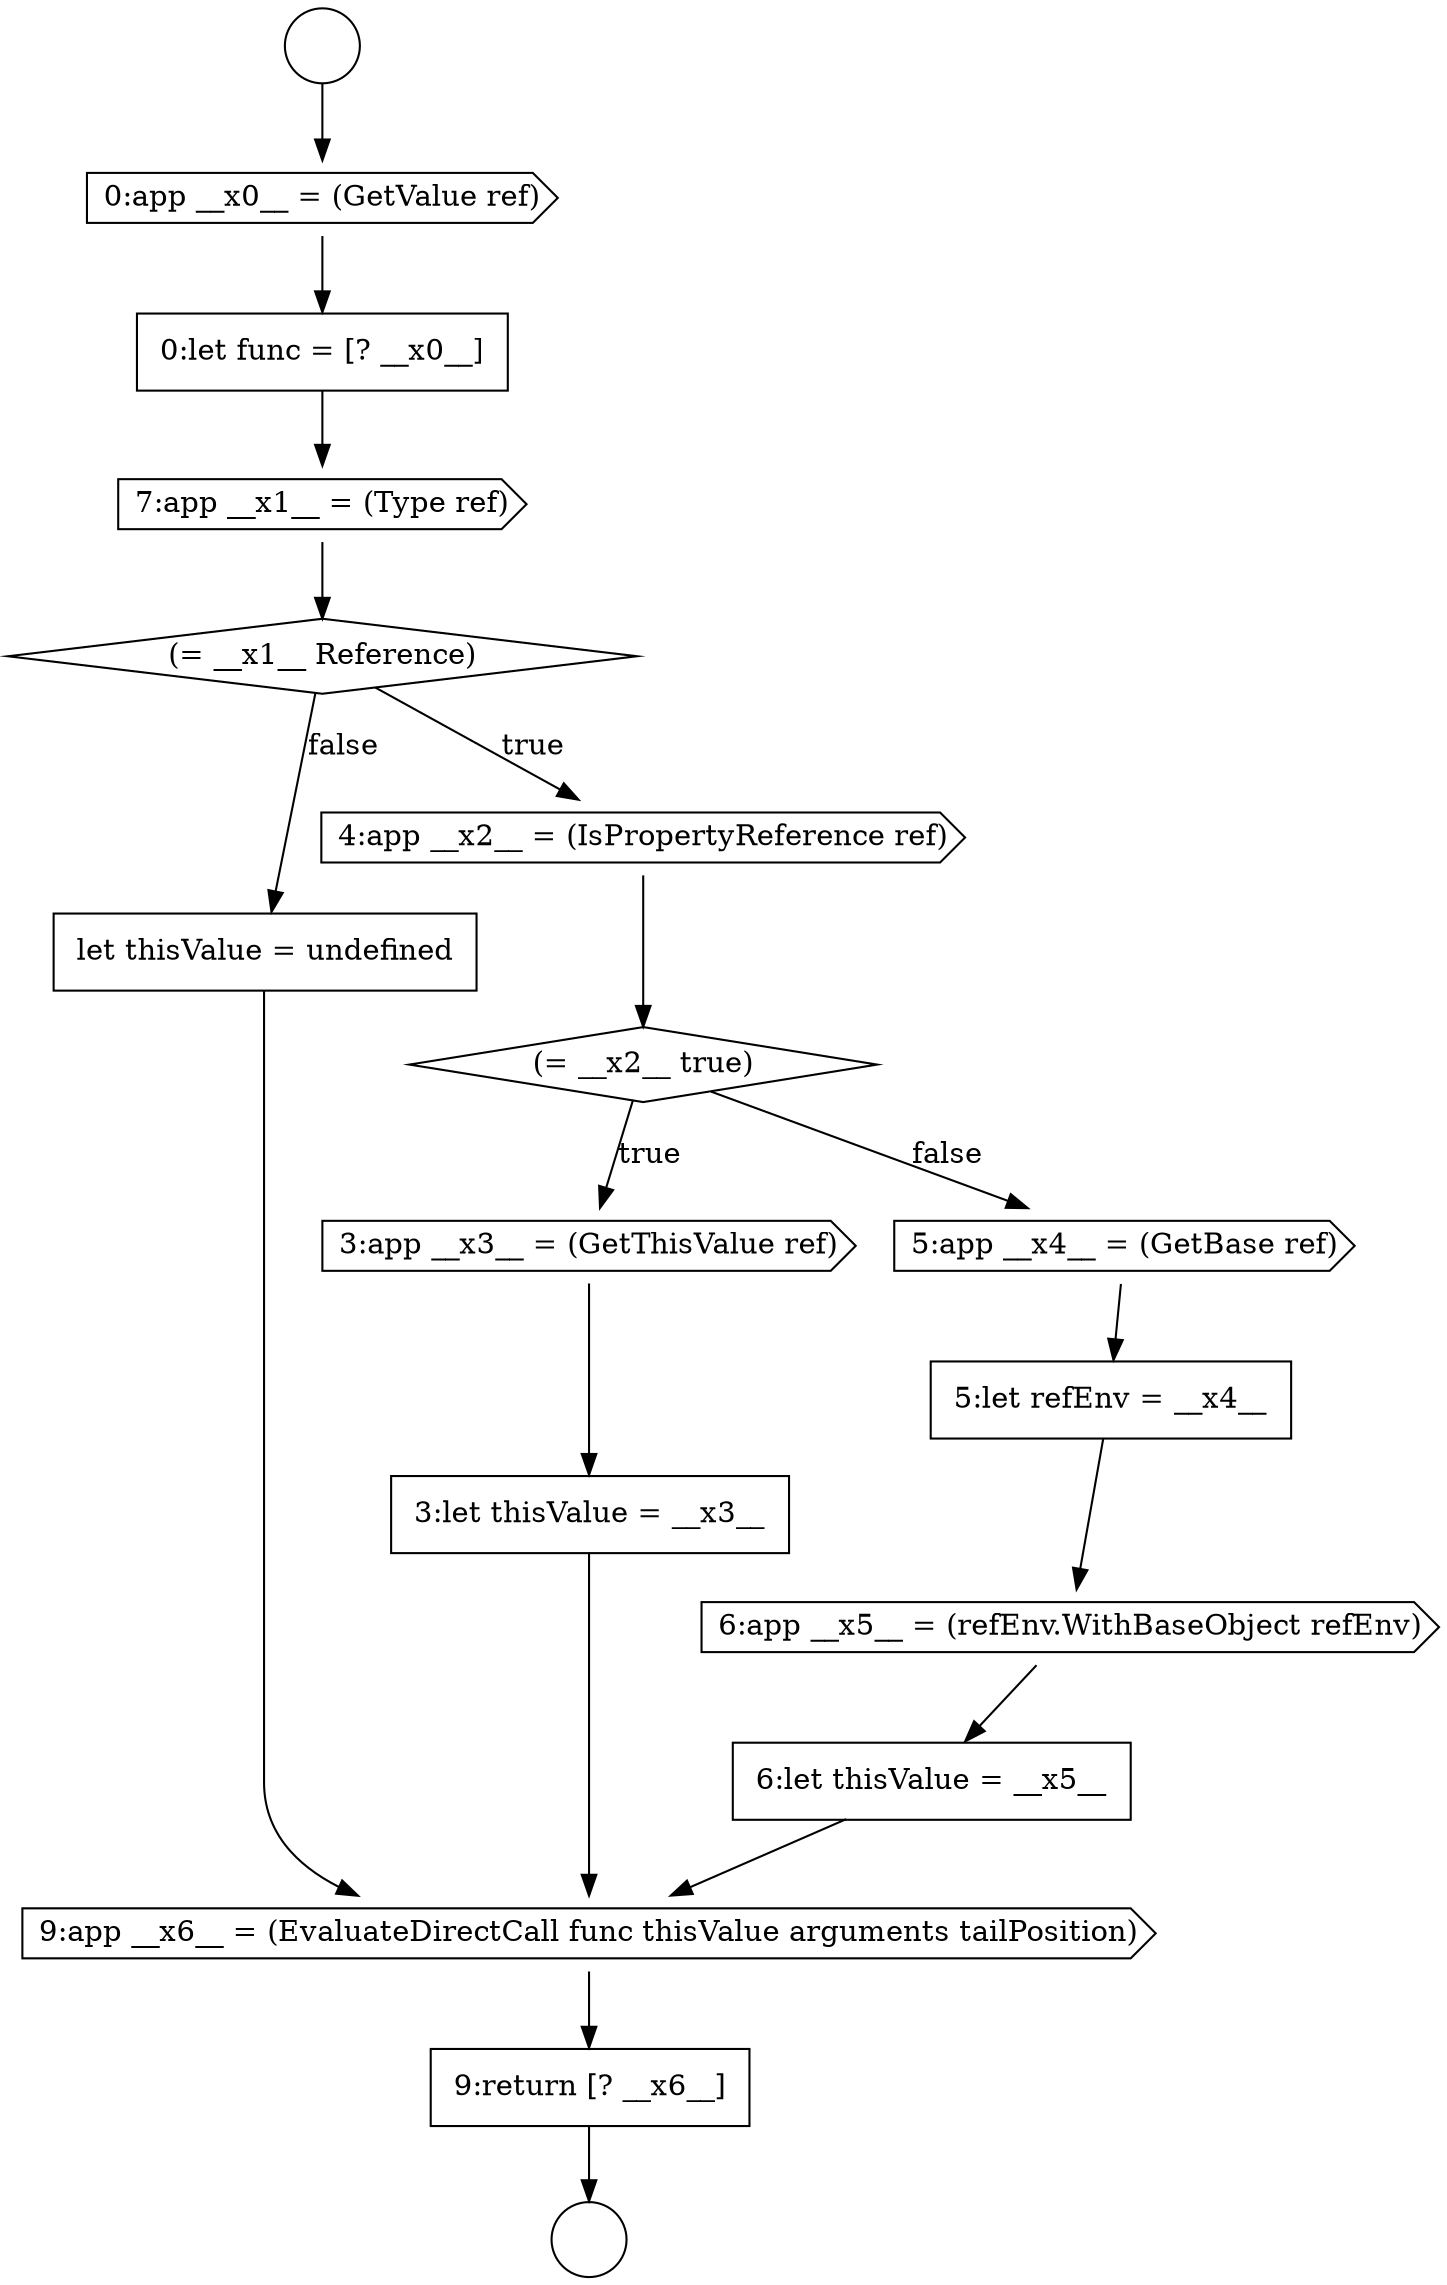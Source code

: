 digraph {
  node4022 [shape=cds, label=<<font color="black">7:app __x1__ = (Type ref)</font>> color="black" fillcolor="white" style=filled]
  node4026 [shape=cds, label=<<font color="black">3:app __x3__ = (GetThisValue ref)</font>> color="black" fillcolor="white" style=filled]
  node4030 [shape=cds, label=<<font color="black">6:app __x5__ = (refEnv.WithBaseObject refEnv)</font>> color="black" fillcolor="white" style=filled]
  node4023 [shape=diamond, label=<<font color="black">(= __x1__ Reference)</font>> color="black" fillcolor="white" style=filled]
  node4018 [shape=circle label=" " color="black" fillcolor="white" style=filled]
  node4033 [shape=cds, label=<<font color="black">9:app __x6__ = (EvaluateDirectCall func thisValue arguments tailPosition)</font>> color="black" fillcolor="white" style=filled]
  node4031 [shape=none, margin=0, label=<<font color="black">
    <table border="0" cellborder="1" cellspacing="0" cellpadding="10">
      <tr><td align="left">6:let thisValue = __x5__</td></tr>
    </table>
  </font>> color="black" fillcolor="white" style=filled]
  node4021 [shape=none, margin=0, label=<<font color="black">
    <table border="0" cellborder="1" cellspacing="0" cellpadding="10">
      <tr><td align="left">0:let func = [? __x0__]</td></tr>
    </table>
  </font>> color="black" fillcolor="white" style=filled]
  node4027 [shape=none, margin=0, label=<<font color="black">
    <table border="0" cellborder="1" cellspacing="0" cellpadding="10">
      <tr><td align="left">3:let thisValue = __x3__</td></tr>
    </table>
  </font>> color="black" fillcolor="white" style=filled]
  node4032 [shape=none, margin=0, label=<<font color="black">
    <table border="0" cellborder="1" cellspacing="0" cellpadding="10">
      <tr><td align="left">let thisValue = undefined</td></tr>
    </table>
  </font>> color="black" fillcolor="white" style=filled]
  node4028 [shape=cds, label=<<font color="black">5:app __x4__ = (GetBase ref)</font>> color="black" fillcolor="white" style=filled]
  node4020 [shape=cds, label=<<font color="black">0:app __x0__ = (GetValue ref)</font>> color="black" fillcolor="white" style=filled]
  node4025 [shape=diamond, label=<<font color="black">(= __x2__ true)</font>> color="black" fillcolor="white" style=filled]
  node4019 [shape=circle label=" " color="black" fillcolor="white" style=filled]
  node4029 [shape=none, margin=0, label=<<font color="black">
    <table border="0" cellborder="1" cellspacing="0" cellpadding="10">
      <tr><td align="left">5:let refEnv = __x4__</td></tr>
    </table>
  </font>> color="black" fillcolor="white" style=filled]
  node4024 [shape=cds, label=<<font color="black">4:app __x2__ = (IsPropertyReference ref)</font>> color="black" fillcolor="white" style=filled]
  node4034 [shape=none, margin=0, label=<<font color="black">
    <table border="0" cellborder="1" cellspacing="0" cellpadding="10">
      <tr><td align="left">9:return [? __x6__]</td></tr>
    </table>
  </font>> color="black" fillcolor="white" style=filled]
  node4031 -> node4033 [ color="black"]
  node4018 -> node4020 [ color="black"]
  node4027 -> node4033 [ color="black"]
  node4021 -> node4022 [ color="black"]
  node4033 -> node4034 [ color="black"]
  node4022 -> node4023 [ color="black"]
  node4024 -> node4025 [ color="black"]
  node4020 -> node4021 [ color="black"]
  node4029 -> node4030 [ color="black"]
  node4034 -> node4019 [ color="black"]
  node4030 -> node4031 [ color="black"]
  node4028 -> node4029 [ color="black"]
  node4023 -> node4024 [label=<<font color="black">true</font>> color="black"]
  node4023 -> node4032 [label=<<font color="black">false</font>> color="black"]
  node4032 -> node4033 [ color="black"]
  node4026 -> node4027 [ color="black"]
  node4025 -> node4026 [label=<<font color="black">true</font>> color="black"]
  node4025 -> node4028 [label=<<font color="black">false</font>> color="black"]
}
